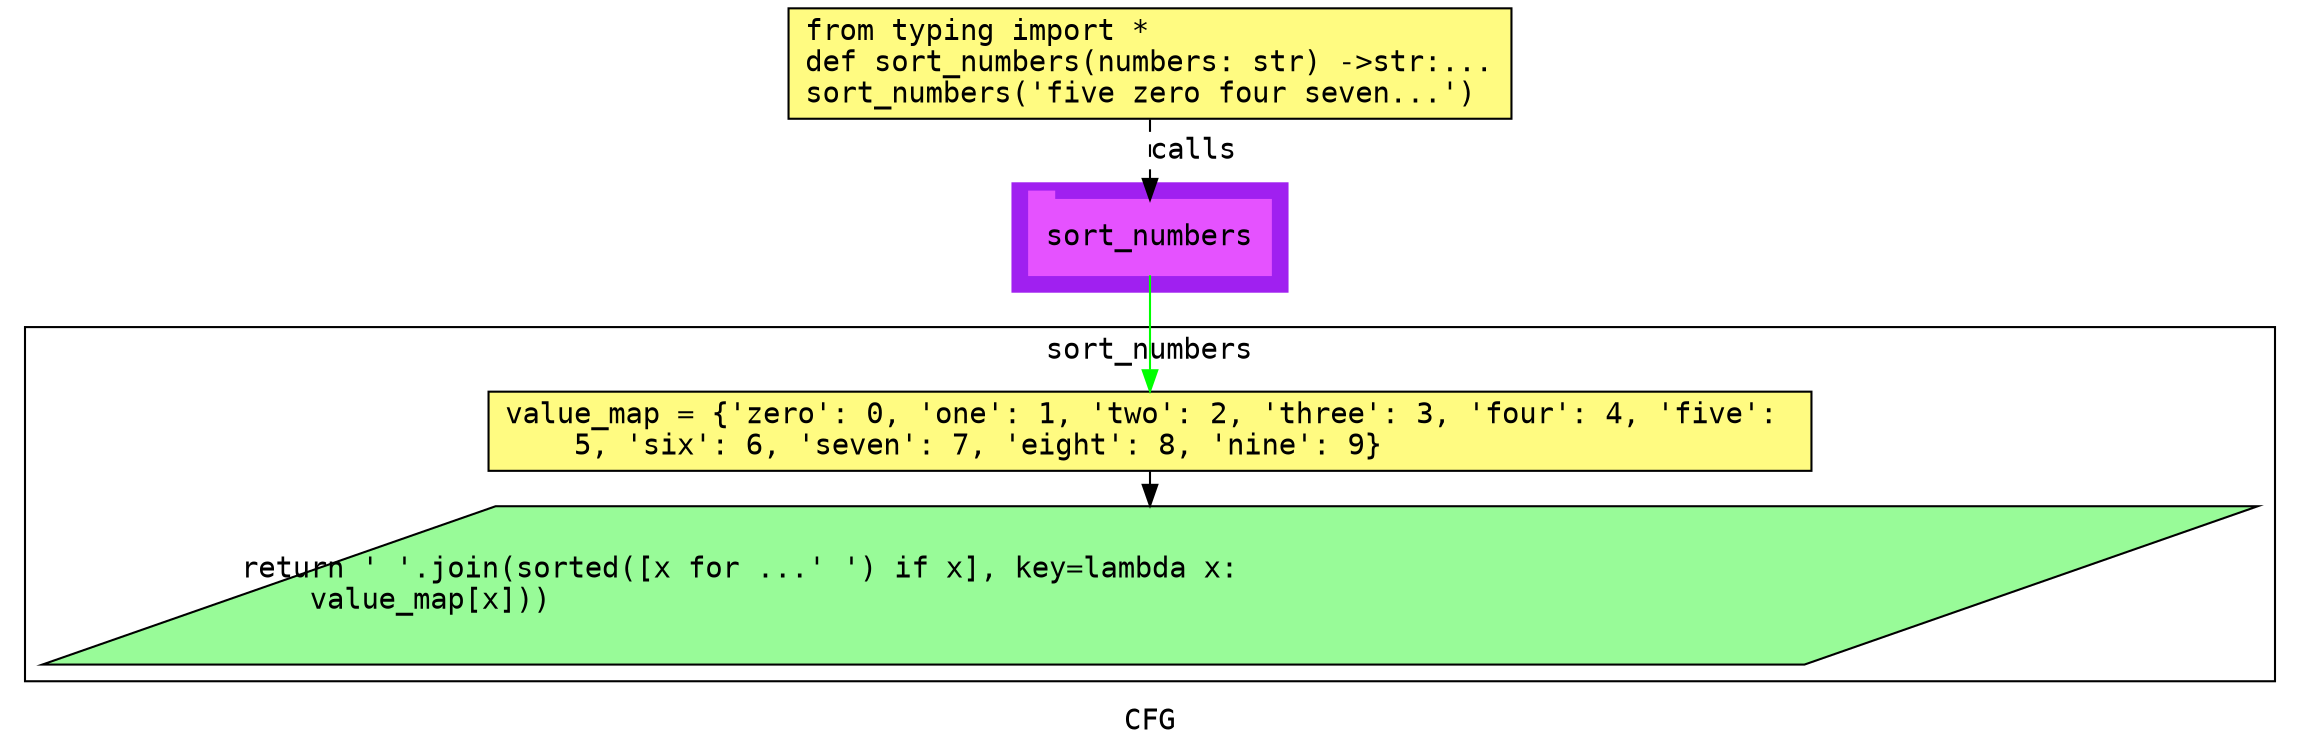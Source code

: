 digraph cluster550CFG {
	graph [bb="0,0,1058,354",
		compound=True,
		fontname="DejaVu Sans Mono",
		label=CFG,
		lheight=0.21,
		lp="529,11.5",
		lwidth=0.35,
		pack=False,
		rankdir=TB,
		ranksep=0.02
	];
	node [fontname="DejaVu Sans Mono",
		label="\N"
	];
	edge [fontname="DejaVu Sans Mono"];
	subgraph cluster_1 {
		graph [bb="463,218,595,270",
			color=purple,
			compound=true,
			fontname="DejaVu Sans Mono",
			label="",
			rankdir=TB,
			ranksep=0.02,
			shape=tab,
			style=filled
		];
		node [fontname="DejaVu Sans Mono"];
		edge [fontname="DejaVu Sans Mono"];
		7	[color="#E552FF",
			height=0.5,
			label=sort_numbers,
			linenum="[17]",
			pos="529,244",
			shape=tab,
			style=filled,
			width=1.6111];
	}
	subgraph cluster0sort_numbers {
		graph [bb="8,31,1050,201",
			compound=True,
			fontname="DejaVu Sans Mono",
			label=sort_numbers,
			lheight=0.21,
			lp="529,189.5",
			lwidth=1.39,
			pack=False,
			rankdir=TB,
			ranksep=0.02
		];
		node [fontname="DejaVu Sans Mono"];
		edge [fontname="DejaVu Sans Mono"];
		3	[fillcolor="#FFFB81",
			height=0.52778,
			label="value_map = {'zero': 0, 'one': 1, 'two': 2, 'three': 3, 'four': 4, 'five': \l    5, 'six': 6, 'seven': 7, 'eight': 8, 'nine': 9}\l",
			linenum="[3]",
			pos="529,151",
			shape=rectangle,
			style="filled,solid",
			width=8.8194];
		4	[fillcolor="#98fb98",
			height=1.0556,
			label="return ' '.join(sorted([x for ...' ') if x], key=lambda x:\l    value_map[x]))\l",
			linenum="[15]",
			pos="529,77",
			shape=parallelogram,
			style="filled,solid",
			width=14.255];
		3 -> 4	[color=black,
			pos="e,529,115.27 529,131.83 529,129.77 529,127.6 529,125.36"];
	}
	1	[fillcolor="#FFFB81",
		height=0.73611,
		label="from typing import *\ldef sort_numbers(numbers: str) ->str:...\lsort_numbers('five zero four seven...')\l",
		linenum="[1]",
		pos="529,327.5",
		shape=rectangle,
		style="filled,solid",
		width=4.8194];
	1 -> 7	[label=calls,
		lp="550,285.5",
		pos="e,529,262.13 529,300.71 529,291.66 529,281.47 529,272.3",
		style=dashed];
	7 -> 3	[color=green,
		pos="e,529,170.29 529,225.88 529,213.12 529,195.4 529,180.52"];
}
